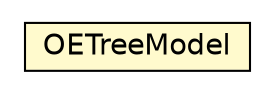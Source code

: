 #!/usr/local/bin/dot
#
# Class diagram 
# Generated by UMLGraph version R5_6_6-1-g9240c4 (http://www.umlgraph.org/)
#

digraph G {
	edge [fontname="Helvetica",fontsize=10,labelfontname="Helvetica",labelfontsize=10];
	node [fontname="Helvetica",fontsize=10,shape=plaintext];
	nodesep=0.25;
	ranksep=0.5;
	// moise.tools.OETreeModel
	c8053 [label=<<table title="moise.tools.OETreeModel" border="0" cellborder="1" cellspacing="0" cellpadding="2" port="p" bgcolor="lemonChiffon" href="./OETreeModel.html">
		<tr><td><table border="0" cellspacing="0" cellpadding="1">
<tr><td align="center" balign="center"> OETreeModel </td></tr>
		</table></td></tr>
		</table>>, URL="./OETreeModel.html", fontname="Helvetica", fontcolor="black", fontsize=14.0];
}

